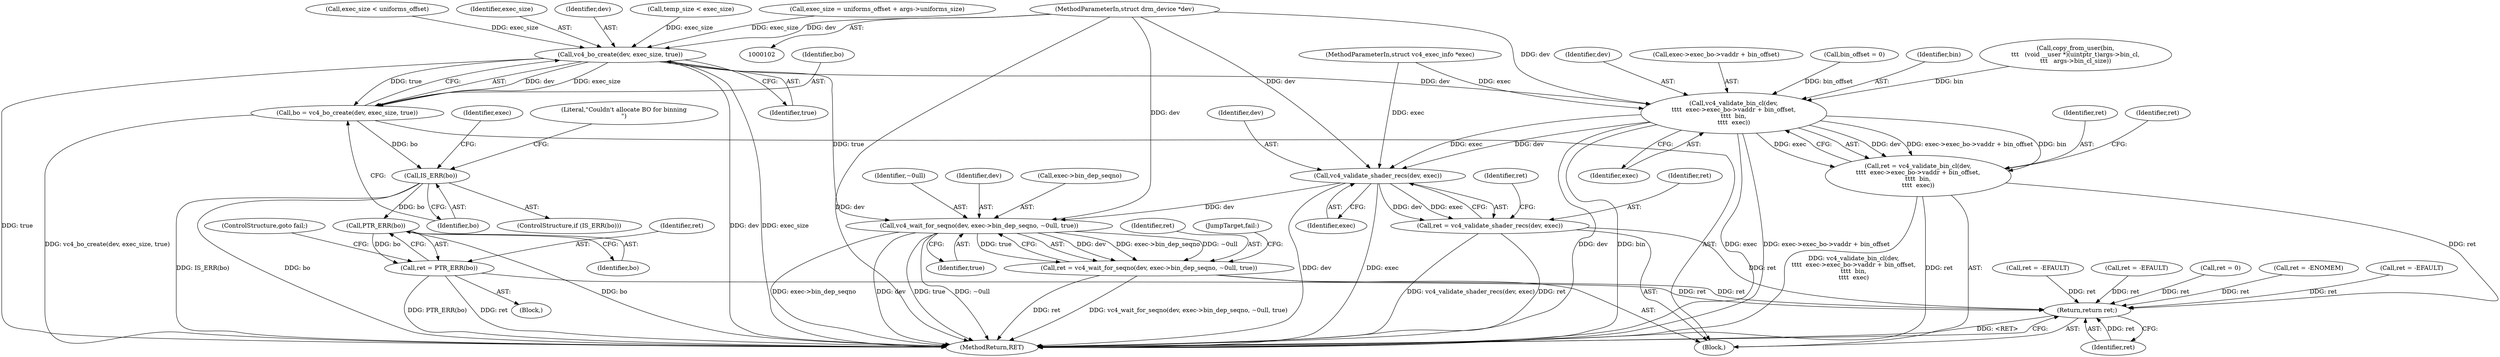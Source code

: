 digraph "0_linux_0f2ff82e11c86c05d051cae32b58226392d33bbf@pointer" {
"1000103" [label="(MethodParameterIn,struct drm_device *dev)"];
"1000300" [label="(Call,vc4_bo_create(dev, exec_size, true))"];
"1000298" [label="(Call,bo = vc4_bo_create(dev, exec_size, true))"];
"1000305" [label="(Call,IS_ERR(bo))"];
"1000312" [label="(Call,PTR_ERR(bo))"];
"1000310" [label="(Call,ret = PTR_ERR(bo))"];
"1000448" [label="(Return,return ret;)"];
"1000414" [label="(Call,vc4_validate_bin_cl(dev,\n\t\t\t\t  exec->exec_bo->vaddr + bin_offset,\n\t\t\t\t  bin,\n\t\t\t\t  exec))"];
"1000412" [label="(Call,ret = vc4_validate_bin_cl(dev,\n\t\t\t\t  exec->exec_bo->vaddr + bin_offset,\n\t\t\t\t  bin,\n\t\t\t\t  exec))"];
"1000430" [label="(Call,vc4_validate_shader_recs(dev, exec))"];
"1000428" [label="(Call,ret = vc4_validate_shader_recs(dev, exec))"];
"1000438" [label="(Call,vc4_wait_for_seqno(dev, exec->bin_dep_seqno, ~0ull, true))"];
"1000436" [label="(Call,ret = vc4_wait_for_seqno(dev, exec->bin_dep_seqno, ~0ull, true))"];
"1000434" [label="(Identifier,ret)"];
"1000306" [label="(Identifier,bo)"];
"1000448" [label="(Return,return ret;)"];
"1000438" [label="(Call,vc4_wait_for_seqno(dev, exec->bin_dep_seqno, ~0ull, true))"];
"1000414" [label="(Call,vc4_validate_bin_cl(dev,\n\t\t\t\t  exec->exec_bo->vaddr + bin_offset,\n\t\t\t\t  bin,\n\t\t\t\t  exec))"];
"1000309" [label="(Literal,\"Couldn't allocate BO for binning\n\")"];
"1000440" [label="(Call,exec->bin_dep_seqno)"];
"1000443" [label="(Identifier,~0ull)"];
"1000450" [label="(MethodReturn,RET)"];
"1000415" [label="(Identifier,dev)"];
"1000429" [label="(Identifier,ret)"];
"1000416" [label="(Call,exec->exec_bo->vaddr + bin_offset)"];
"1000426" [label="(Identifier,ret)"];
"1000169" [label="(Call,exec_size < uniforms_offset)"];
"1000302" [label="(Identifier,exec_size)"];
"1000122" [label="(Call,bin_offset = 0)"];
"1000293" [label="(Call,ret = -EFAULT)"];
"1000301" [label="(Identifier,dev)"];
"1000298" [label="(Call,bo = vc4_bo_create(dev, exec_size, true))"];
"1000432" [label="(Identifier,exec)"];
"1000413" [label="(Identifier,ret)"];
"1000307" [label="(Block,)"];
"1000311" [label="(Identifier,ret)"];
"1000317" [label="(Identifier,exec)"];
"1000437" [label="(Identifier,ret)"];
"1000423" [label="(Identifier,bin)"];
"1000181" [label="(Call,temp_size < exec_size)"];
"1000299" [label="(Identifier,bo)"];
"1000313" [label="(Identifier,bo)"];
"1000444" [label="(Identifier,true)"];
"1000104" [label="(MethodParameterIn,struct vc4_exec_info *exec)"];
"1000305" [label="(Call,IS_ERR(bo))"];
"1000272" [label="(Call,ret = -EFAULT)"];
"1000144" [label="(Call,exec_size = uniforms_offset + args->uniforms_size)"];
"1000449" [label="(Identifier,ret)"];
"1000439" [label="(Identifier,dev)"];
"1000424" [label="(Identifier,exec)"];
"1000436" [label="(Call,ret = vc4_wait_for_seqno(dev, exec->bin_dep_seqno, ~0ull, true))"];
"1000428" [label="(Call,ret = vc4_validate_shader_recs(dev, exec))"];
"1000238" [label="(Call,copy_from_user(bin,\n\t\t\t   (void __user *)(uintptr_t)args->bin_cl,\n\t\t\t   args->bin_cl_size))"];
"1000412" [label="(Call,ret = vc4_validate_bin_cl(dev,\n\t\t\t\t  exec->exec_bo->vaddr + bin_offset,\n\t\t\t\t  bin,\n\t\t\t\t  exec))"];
"1000118" [label="(Call,ret = 0)"];
"1000199" [label="(Call,ret = -ENOMEM)"];
"1000310" [label="(Call,ret = PTR_ERR(bo))"];
"1000303" [label="(Identifier,true)"];
"1000105" [label="(Block,)"];
"1000304" [label="(ControlStructure,if (IS_ERR(bo)))"];
"1000431" [label="(Identifier,dev)"];
"1000445" [label="(JumpTarget,fail:)"];
"1000103" [label="(MethodParameterIn,struct drm_device *dev)"];
"1000430" [label="(Call,vc4_validate_shader_recs(dev, exec))"];
"1000251" [label="(Call,ret = -EFAULT)"];
"1000314" [label="(ControlStructure,goto fail;)"];
"1000312" [label="(Call,PTR_ERR(bo))"];
"1000300" [label="(Call,vc4_bo_create(dev, exec_size, true))"];
"1000103" -> "1000102"  [label="AST: "];
"1000103" -> "1000450"  [label="DDG: dev"];
"1000103" -> "1000300"  [label="DDG: dev"];
"1000103" -> "1000414"  [label="DDG: dev"];
"1000103" -> "1000430"  [label="DDG: dev"];
"1000103" -> "1000438"  [label="DDG: dev"];
"1000300" -> "1000298"  [label="AST: "];
"1000300" -> "1000303"  [label="CFG: "];
"1000301" -> "1000300"  [label="AST: "];
"1000302" -> "1000300"  [label="AST: "];
"1000303" -> "1000300"  [label="AST: "];
"1000298" -> "1000300"  [label="CFG: "];
"1000300" -> "1000450"  [label="DDG: true"];
"1000300" -> "1000450"  [label="DDG: dev"];
"1000300" -> "1000450"  [label="DDG: exec_size"];
"1000300" -> "1000298"  [label="DDG: dev"];
"1000300" -> "1000298"  [label="DDG: exec_size"];
"1000300" -> "1000298"  [label="DDG: true"];
"1000169" -> "1000300"  [label="DDG: exec_size"];
"1000181" -> "1000300"  [label="DDG: exec_size"];
"1000144" -> "1000300"  [label="DDG: exec_size"];
"1000300" -> "1000414"  [label="DDG: dev"];
"1000300" -> "1000438"  [label="DDG: true"];
"1000298" -> "1000105"  [label="AST: "];
"1000299" -> "1000298"  [label="AST: "];
"1000306" -> "1000298"  [label="CFG: "];
"1000298" -> "1000450"  [label="DDG: vc4_bo_create(dev, exec_size, true)"];
"1000298" -> "1000305"  [label="DDG: bo"];
"1000305" -> "1000304"  [label="AST: "];
"1000305" -> "1000306"  [label="CFG: "];
"1000306" -> "1000305"  [label="AST: "];
"1000309" -> "1000305"  [label="CFG: "];
"1000317" -> "1000305"  [label="CFG: "];
"1000305" -> "1000450"  [label="DDG: IS_ERR(bo)"];
"1000305" -> "1000450"  [label="DDG: bo"];
"1000305" -> "1000312"  [label="DDG: bo"];
"1000312" -> "1000310"  [label="AST: "];
"1000312" -> "1000313"  [label="CFG: "];
"1000313" -> "1000312"  [label="AST: "];
"1000310" -> "1000312"  [label="CFG: "];
"1000312" -> "1000450"  [label="DDG: bo"];
"1000312" -> "1000310"  [label="DDG: bo"];
"1000310" -> "1000307"  [label="AST: "];
"1000311" -> "1000310"  [label="AST: "];
"1000314" -> "1000310"  [label="CFG: "];
"1000310" -> "1000450"  [label="DDG: PTR_ERR(bo)"];
"1000310" -> "1000450"  [label="DDG: ret"];
"1000310" -> "1000448"  [label="DDG: ret"];
"1000448" -> "1000105"  [label="AST: "];
"1000448" -> "1000449"  [label="CFG: "];
"1000449" -> "1000448"  [label="AST: "];
"1000450" -> "1000448"  [label="CFG: "];
"1000448" -> "1000450"  [label="DDG: <RET>"];
"1000449" -> "1000448"  [label="DDG: ret"];
"1000436" -> "1000448"  [label="DDG: ret"];
"1000293" -> "1000448"  [label="DDG: ret"];
"1000199" -> "1000448"  [label="DDG: ret"];
"1000251" -> "1000448"  [label="DDG: ret"];
"1000412" -> "1000448"  [label="DDG: ret"];
"1000272" -> "1000448"  [label="DDG: ret"];
"1000118" -> "1000448"  [label="DDG: ret"];
"1000428" -> "1000448"  [label="DDG: ret"];
"1000414" -> "1000412"  [label="AST: "];
"1000414" -> "1000424"  [label="CFG: "];
"1000415" -> "1000414"  [label="AST: "];
"1000416" -> "1000414"  [label="AST: "];
"1000423" -> "1000414"  [label="AST: "];
"1000424" -> "1000414"  [label="AST: "];
"1000412" -> "1000414"  [label="CFG: "];
"1000414" -> "1000450"  [label="DDG: bin"];
"1000414" -> "1000450"  [label="DDG: exec"];
"1000414" -> "1000450"  [label="DDG: exec->exec_bo->vaddr + bin_offset"];
"1000414" -> "1000450"  [label="DDG: dev"];
"1000414" -> "1000412"  [label="DDG: dev"];
"1000414" -> "1000412"  [label="DDG: exec->exec_bo->vaddr + bin_offset"];
"1000414" -> "1000412"  [label="DDG: bin"];
"1000414" -> "1000412"  [label="DDG: exec"];
"1000122" -> "1000414"  [label="DDG: bin_offset"];
"1000238" -> "1000414"  [label="DDG: bin"];
"1000104" -> "1000414"  [label="DDG: exec"];
"1000414" -> "1000430"  [label="DDG: dev"];
"1000414" -> "1000430"  [label="DDG: exec"];
"1000412" -> "1000105"  [label="AST: "];
"1000413" -> "1000412"  [label="AST: "];
"1000426" -> "1000412"  [label="CFG: "];
"1000412" -> "1000450"  [label="DDG: vc4_validate_bin_cl(dev,\n\t\t\t\t  exec->exec_bo->vaddr + bin_offset,\n\t\t\t\t  bin,\n\t\t\t\t  exec)"];
"1000412" -> "1000450"  [label="DDG: ret"];
"1000430" -> "1000428"  [label="AST: "];
"1000430" -> "1000432"  [label="CFG: "];
"1000431" -> "1000430"  [label="AST: "];
"1000432" -> "1000430"  [label="AST: "];
"1000428" -> "1000430"  [label="CFG: "];
"1000430" -> "1000450"  [label="DDG: exec"];
"1000430" -> "1000450"  [label="DDG: dev"];
"1000430" -> "1000428"  [label="DDG: dev"];
"1000430" -> "1000428"  [label="DDG: exec"];
"1000104" -> "1000430"  [label="DDG: exec"];
"1000430" -> "1000438"  [label="DDG: dev"];
"1000428" -> "1000105"  [label="AST: "];
"1000429" -> "1000428"  [label="AST: "];
"1000434" -> "1000428"  [label="CFG: "];
"1000428" -> "1000450"  [label="DDG: vc4_validate_shader_recs(dev, exec)"];
"1000428" -> "1000450"  [label="DDG: ret"];
"1000438" -> "1000436"  [label="AST: "];
"1000438" -> "1000444"  [label="CFG: "];
"1000439" -> "1000438"  [label="AST: "];
"1000440" -> "1000438"  [label="AST: "];
"1000443" -> "1000438"  [label="AST: "];
"1000444" -> "1000438"  [label="AST: "];
"1000436" -> "1000438"  [label="CFG: "];
"1000438" -> "1000450"  [label="DDG: ~0ull"];
"1000438" -> "1000450"  [label="DDG: exec->bin_dep_seqno"];
"1000438" -> "1000450"  [label="DDG: dev"];
"1000438" -> "1000450"  [label="DDG: true"];
"1000438" -> "1000436"  [label="DDG: dev"];
"1000438" -> "1000436"  [label="DDG: exec->bin_dep_seqno"];
"1000438" -> "1000436"  [label="DDG: ~0ull"];
"1000438" -> "1000436"  [label="DDG: true"];
"1000436" -> "1000105"  [label="AST: "];
"1000437" -> "1000436"  [label="AST: "];
"1000445" -> "1000436"  [label="CFG: "];
"1000436" -> "1000450"  [label="DDG: ret"];
"1000436" -> "1000450"  [label="DDG: vc4_wait_for_seqno(dev, exec->bin_dep_seqno, ~0ull, true)"];
}
